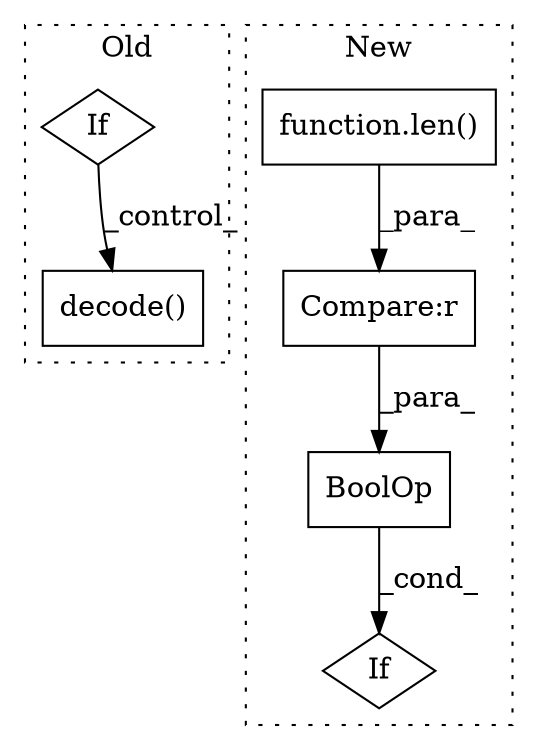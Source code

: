 digraph G {
subgraph cluster0 {
1 [label="decode()" a="75" s="6192,6228" l="22,1" shape="box"];
3 [label="If" a="96" s="6089" l="3" shape="diamond"];
label = "Old";
style="dotted";
}
subgraph cluster1 {
2 [label="BoolOp" a="72" s="7103" l="52" shape="box"];
4 [label="function.len()" a="75" s="7108,7126" l="4,1" shape="box"];
5 [label="If" a="96" s="7100" l="3" shape="diamond"];
6 [label="Compare:r" a="40" s="7103" l="28" shape="box"];
label = "New";
style="dotted";
}
2 -> 5 [label="_cond_"];
3 -> 1 [label="_control_"];
4 -> 6 [label="_para_"];
6 -> 2 [label="_para_"];
}